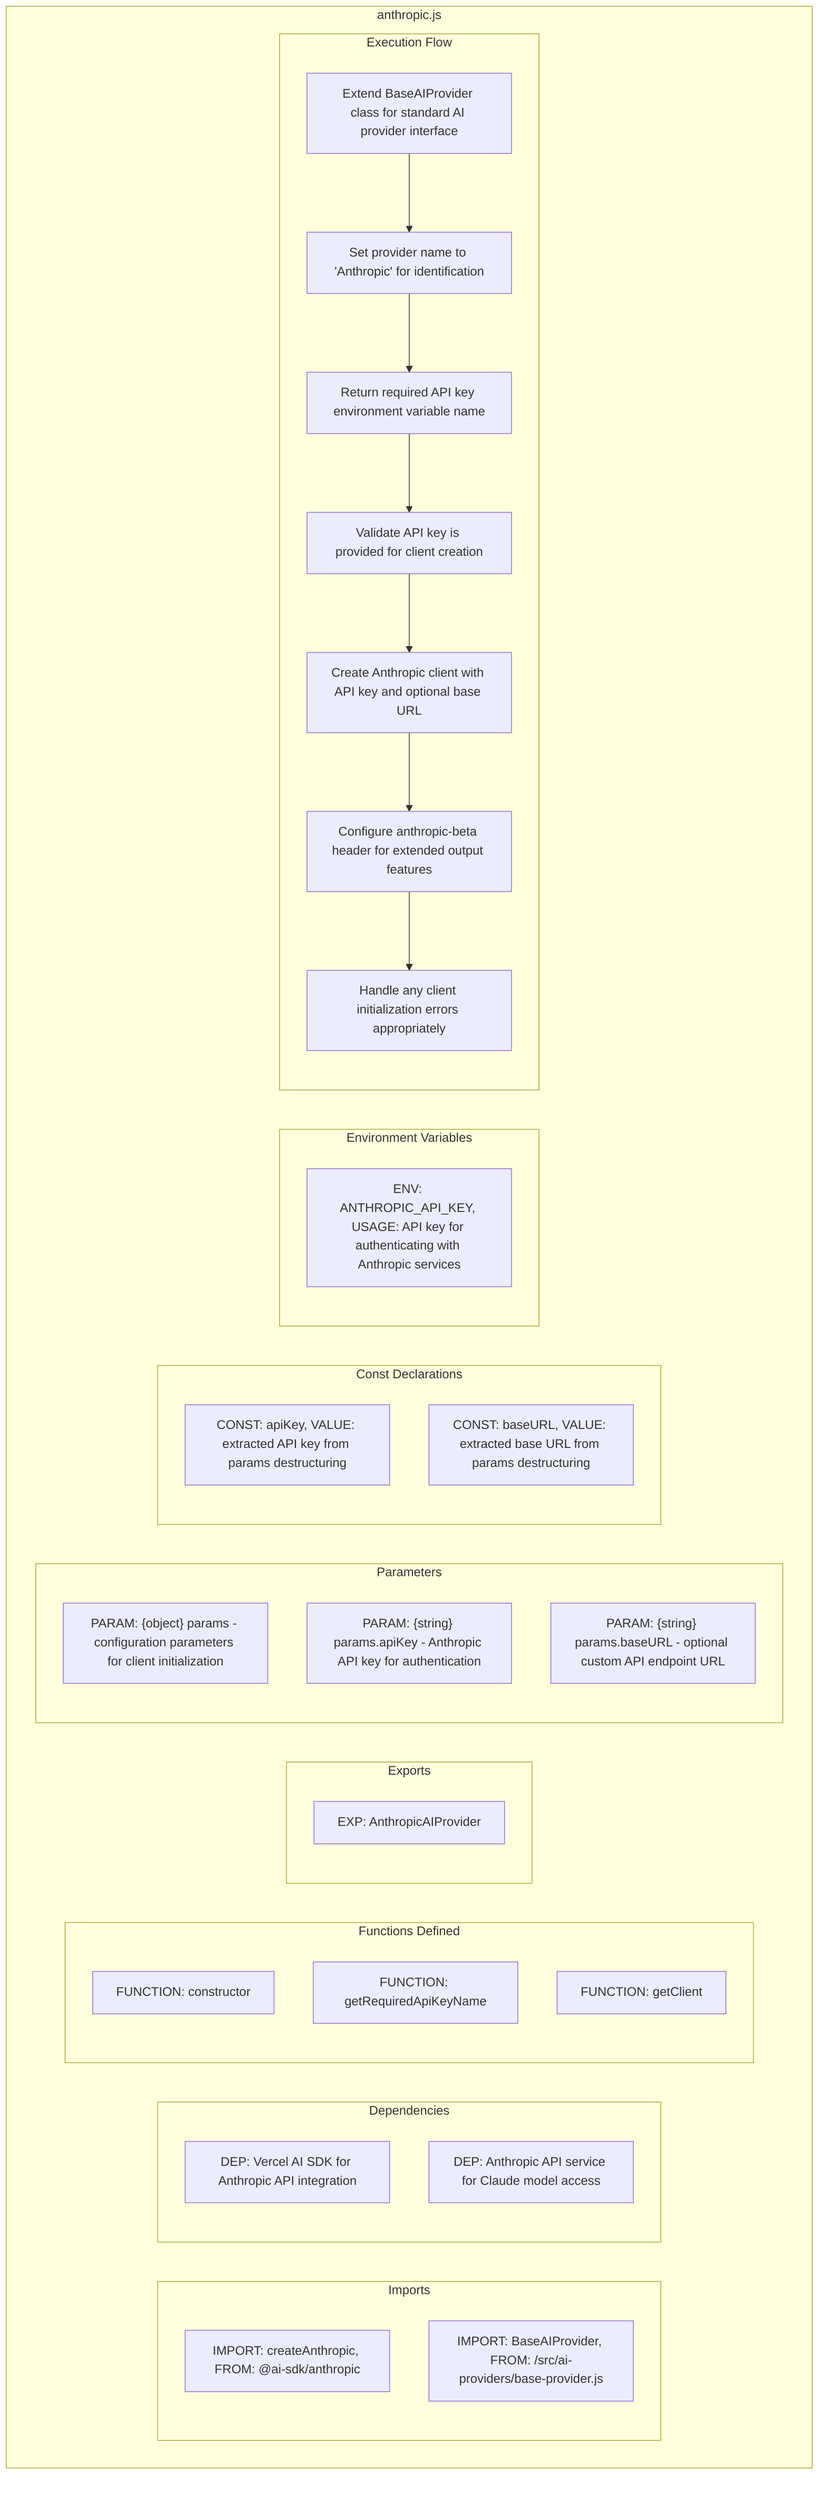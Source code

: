flowchart TB
    subgraph Imports["Imports"]
        I1["IMPORT: createAnthropic, FROM: @ai-sdk/anthropic"]
        I2["IMPORT: BaseAIProvider, FROM: /src/ai-providers/base-provider.js"]
    end
    
    subgraph Dependencies["Dependencies"]
        D1["DEP: Vercel AI SDK for Anthropic API integration"]
        D2["DEP: Anthropic API service for Claude model access"]
    end
    
    subgraph FunctionsDefined["Functions Defined"]
        FU1["FUNCTION: constructor"]
        FU2["FUNCTION: getRequiredApiKeyName"]
        FU3["FUNCTION: getClient"]
    end
    
    subgraph Exports["Exports"]
        E1["EXP: AnthropicAIProvider"]
    end
    
    subgraph Parameters["Parameters"]
        P1["PARAM: {object} params - configuration parameters for client initialization"]
        P2["PARAM: {string} params.apiKey - Anthropic API key for authentication"]
        P3["PARAM: {string} params.baseURL - optional custom API endpoint URL"]
    end
    
    subgraph Constants["Const Declarations"]
        C1["CONST: apiKey, VALUE: extracted API key from params destructuring"]
        C2["CONST: baseURL, VALUE: extracted base URL from params destructuring"]
    end
    
    subgraph EnvironmentVariables["Environment Variables"]
        ENV1["ENV: ANTHROPIC_API_KEY, USAGE: API key for authenticating with Anthropic services"]
    end
    
    subgraph ExecutionFlow["Execution Flow"]
        FL1["Extend BaseAIProvider class for standard AI provider interface"]
        FL2["Set provider name to 'Anthropic' for identification"]
        FL3["Return required API key environment variable name"]
        FL4["Validate API key is provided for client creation"]
        FL5["Create Anthropic client with API key and optional base URL"]
        FL6["Configure anthropic-beta header for extended output features"]
        FL7["Handle any client initialization errors appropriately"]
    end
    
    subgraph FileName["anthropic.js"]
        Imports
        Dependencies
        FunctionsDefined
        Exports
        Parameters
        Constants
        EnvironmentVariables
        ExecutionFlow
    end
    
    FL1 --> FL2
    FL2 --> FL3
    FL3 --> FL4
    FL4 --> FL5
    FL5 --> FL6
    FL6 --> FL7
